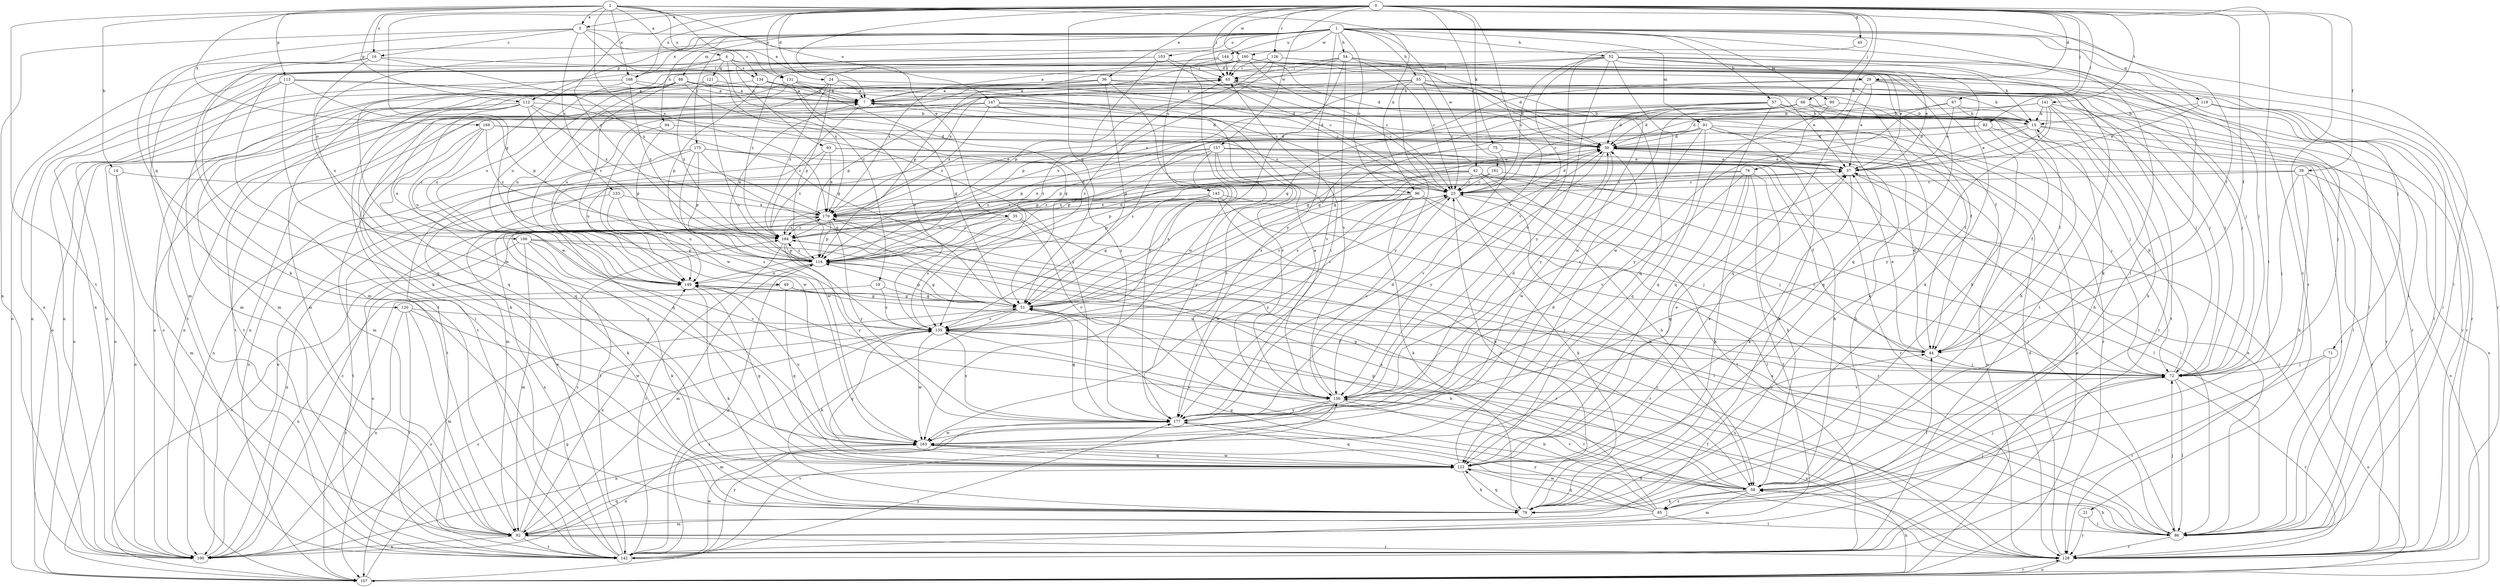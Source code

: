 strict digraph  {
0;
1;
2;
3;
4;
7;
14;
15;
16;
19;
21;
23;
24;
29;
30;
35;
36;
37;
38;
42;
44;
45;
49;
51;
52;
54;
55;
57;
58;
65;
66;
67;
71;
72;
75;
76;
79;
82;
85;
86;
88;
90;
91;
92;
93;
94;
96;
100;
103;
106;
107;
112;
113;
114;
119;
120;
121;
122;
126;
128;
131;
133;
134;
135;
141;
142;
143;
144;
147;
149;
156;
157;
160;
161;
163;
168;
169;
170;
175;
177;
184;
0 -> 3  [label=a];
0 -> 16  [label=c];
0 -> 24  [label=d];
0 -> 29  [label=d];
0 -> 35  [label=e];
0 -> 36  [label=e];
0 -> 38  [label=f];
0 -> 42  [label=f];
0 -> 44  [label=f];
0 -> 45  [label=g];
0 -> 49  [label=g];
0 -> 51  [label=g];
0 -> 65  [label=i];
0 -> 66  [label=j];
0 -> 67  [label=j];
0 -> 75  [label=k];
0 -> 76  [label=k];
0 -> 82  [label=l];
0 -> 85  [label=l];
0 -> 126  [label=r];
0 -> 128  [label=r];
0 -> 131  [label=s];
0 -> 141  [label=t];
0 -> 156  [label=v];
0 -> 157  [label=w];
0 -> 160  [label=w];
0 -> 168  [label=x];
0 -> 184  [label=z];
1 -> 52  [label=h];
1 -> 54  [label=h];
1 -> 55  [label=h];
1 -> 57  [label=h];
1 -> 71  [label=j];
1 -> 79  [label=k];
1 -> 85  [label=l];
1 -> 86  [label=l];
1 -> 88  [label=m];
1 -> 90  [label=m];
1 -> 91  [label=m];
1 -> 93  [label=n];
1 -> 94  [label=n];
1 -> 96  [label=n];
1 -> 103  [label=o];
1 -> 106  [label=o];
1 -> 112  [label=p];
1 -> 119  [label=q];
1 -> 120  [label=q];
1 -> 143  [label=u];
1 -> 144  [label=u];
1 -> 160  [label=w];
1 -> 161  [label=w];
1 -> 168  [label=x];
1 -> 175  [label=y];
1 -> 177  [label=y];
2 -> 3  [label=a];
2 -> 4  [label=a];
2 -> 7  [label=a];
2 -> 14  [label=b];
2 -> 44  [label=f];
2 -> 96  [label=n];
2 -> 112  [label=p];
2 -> 113  [label=p];
2 -> 131  [label=s];
2 -> 142  [label=t];
2 -> 147  [label=u];
2 -> 168  [label=x];
2 -> 169  [label=x];
2 -> 170  [label=x];
3 -> 16  [label=c];
3 -> 19  [label=c];
3 -> 21  [label=c];
3 -> 79  [label=k];
3 -> 100  [label=n];
3 -> 133  [label=s];
3 -> 134  [label=s];
4 -> 29  [label=d];
4 -> 44  [label=f];
4 -> 92  [label=m];
4 -> 121  [label=q];
4 -> 134  [label=s];
4 -> 163  [label=w];
4 -> 170  [label=x];
7 -> 15  [label=b];
7 -> 30  [label=d];
7 -> 65  [label=i];
7 -> 72  [label=j];
7 -> 107  [label=o];
7 -> 184  [label=z];
14 -> 23  [label=c];
14 -> 92  [label=m];
14 -> 100  [label=n];
15 -> 30  [label=d];
15 -> 37  [label=e];
15 -> 58  [label=h];
15 -> 86  [label=l];
15 -> 128  [label=r];
16 -> 65  [label=i];
16 -> 79  [label=k];
16 -> 107  [label=o];
16 -> 149  [label=u];
16 -> 170  [label=x];
19 -> 51  [label=g];
19 -> 107  [label=o];
19 -> 135  [label=s];
21 -> 86  [label=l];
21 -> 128  [label=r];
23 -> 30  [label=d];
23 -> 58  [label=h];
23 -> 79  [label=k];
23 -> 135  [label=s];
23 -> 170  [label=x];
24 -> 7  [label=a];
24 -> 114  [label=p];
24 -> 142  [label=t];
24 -> 149  [label=u];
24 -> 184  [label=z];
29 -> 7  [label=a];
29 -> 37  [label=e];
29 -> 51  [label=g];
29 -> 72  [label=j];
29 -> 86  [label=l];
29 -> 122  [label=q];
29 -> 128  [label=r];
30 -> 37  [label=e];
30 -> 58  [label=h];
30 -> 86  [label=l];
30 -> 107  [label=o];
30 -> 114  [label=p];
30 -> 163  [label=w];
30 -> 177  [label=y];
35 -> 86  [label=l];
35 -> 100  [label=n];
35 -> 135  [label=s];
35 -> 156  [label=v];
35 -> 184  [label=z];
36 -> 7  [label=a];
36 -> 15  [label=b];
36 -> 44  [label=f];
36 -> 51  [label=g];
36 -> 92  [label=m];
36 -> 149  [label=u];
36 -> 177  [label=y];
37 -> 23  [label=c];
37 -> 72  [label=j];
37 -> 79  [label=k];
38 -> 23  [label=c];
38 -> 58  [label=h];
38 -> 72  [label=j];
38 -> 107  [label=o];
38 -> 128  [label=r];
38 -> 184  [label=z];
42 -> 23  [label=c];
42 -> 58  [label=h];
42 -> 86  [label=l];
42 -> 114  [label=p];
42 -> 128  [label=r];
42 -> 135  [label=s];
42 -> 142  [label=t];
42 -> 170  [label=x];
42 -> 184  [label=z];
44 -> 30  [label=d];
44 -> 37  [label=e];
44 -> 72  [label=j];
44 -> 149  [label=u];
45 -> 156  [label=v];
49 -> 51  [label=g];
49 -> 72  [label=j];
49 -> 100  [label=n];
49 -> 122  [label=q];
51 -> 23  [label=c];
51 -> 58  [label=h];
51 -> 79  [label=k];
51 -> 107  [label=o];
51 -> 114  [label=p];
51 -> 135  [label=s];
52 -> 15  [label=b];
52 -> 23  [label=c];
52 -> 37  [label=e];
52 -> 65  [label=i];
52 -> 72  [label=j];
52 -> 79  [label=k];
52 -> 142  [label=t];
52 -> 149  [label=u];
52 -> 156  [label=v];
52 -> 163  [label=w];
52 -> 177  [label=y];
54 -> 23  [label=c];
54 -> 51  [label=g];
54 -> 65  [label=i];
54 -> 100  [label=n];
54 -> 128  [label=r];
54 -> 156  [label=v];
54 -> 163  [label=w];
54 -> 170  [label=x];
55 -> 7  [label=a];
55 -> 23  [label=c];
55 -> 30  [label=d];
55 -> 37  [label=e];
55 -> 72  [label=j];
55 -> 114  [label=p];
55 -> 122  [label=q];
55 -> 170  [label=x];
55 -> 177  [label=y];
57 -> 15  [label=b];
57 -> 30  [label=d];
57 -> 51  [label=g];
57 -> 58  [label=h];
57 -> 122  [label=q];
57 -> 128  [label=r];
57 -> 135  [label=s];
57 -> 142  [label=t];
58 -> 72  [label=j];
58 -> 79  [label=k];
58 -> 92  [label=m];
58 -> 114  [label=p];
58 -> 149  [label=u];
58 -> 156  [label=v];
58 -> 85  [label=s];
65 -> 7  [label=a];
65 -> 23  [label=c];
65 -> 79  [label=k];
65 -> 114  [label=p];
66 -> 15  [label=b];
66 -> 23  [label=c];
66 -> 30  [label=d];
66 -> 44  [label=f];
66 -> 51  [label=g];
66 -> 122  [label=q];
66 -> 177  [label=y];
67 -> 15  [label=b];
67 -> 37  [label=e];
67 -> 72  [label=j];
67 -> 177  [label=y];
67 -> 184  [label=z];
71 -> 72  [label=j];
71 -> 107  [label=o];
71 -> 142  [label=t];
72 -> 15  [label=b];
72 -> 23  [label=c];
72 -> 51  [label=g];
72 -> 86  [label=l];
72 -> 128  [label=r];
72 -> 156  [label=v];
75 -> 37  [label=e];
75 -> 92  [label=m];
75 -> 156  [label=v];
76 -> 23  [label=c];
76 -> 58  [label=h];
76 -> 79  [label=k];
76 -> 122  [label=q];
76 -> 142  [label=t];
76 -> 149  [label=u];
76 -> 156  [label=v];
76 -> 184  [label=z];
79 -> 23  [label=c];
79 -> 122  [label=q];
82 -> 30  [label=d];
82 -> 44  [label=f];
82 -> 107  [label=o];
82 -> 114  [label=p];
85 -> 44  [label=f];
85 -> 51  [label=g];
85 -> 86  [label=l];
85 -> 92  [label=m];
85 -> 122  [label=q];
85 -> 163  [label=w];
85 -> 170  [label=x];
85 -> 177  [label=y];
86 -> 37  [label=e];
86 -> 58  [label=h];
86 -> 65  [label=i];
86 -> 72  [label=j];
86 -> 128  [label=r];
86 -> 135  [label=s];
86 -> 170  [label=x];
86 -> 184  [label=z];
88 -> 7  [label=a];
88 -> 30  [label=d];
88 -> 51  [label=g];
88 -> 72  [label=j];
88 -> 100  [label=n];
88 -> 107  [label=o];
88 -> 149  [label=u];
88 -> 163  [label=w];
90 -> 15  [label=b];
90 -> 30  [label=d];
90 -> 122  [label=q];
91 -> 30  [label=d];
91 -> 72  [label=j];
91 -> 79  [label=k];
91 -> 107  [label=o];
91 -> 114  [label=p];
91 -> 122  [label=q];
91 -> 128  [label=r];
91 -> 156  [label=v];
91 -> 170  [label=x];
92 -> 44  [label=f];
92 -> 72  [label=j];
92 -> 100  [label=n];
92 -> 122  [label=q];
92 -> 128  [label=r];
92 -> 142  [label=t];
92 -> 149  [label=u];
92 -> 184  [label=z];
93 -> 37  [label=e];
93 -> 58  [label=h];
93 -> 122  [label=q];
93 -> 170  [label=x];
93 -> 184  [label=z];
94 -> 30  [label=d];
94 -> 114  [label=p];
94 -> 163  [label=w];
96 -> 72  [label=j];
96 -> 79  [label=k];
96 -> 128  [label=r];
96 -> 142  [label=t];
96 -> 163  [label=w];
96 -> 170  [label=x];
96 -> 177  [label=y];
100 -> 7  [label=a];
100 -> 23  [label=c];
100 -> 37  [label=e];
100 -> 135  [label=s];
103 -> 23  [label=c];
103 -> 65  [label=i];
103 -> 92  [label=m];
103 -> 135  [label=s];
103 -> 142  [label=t];
106 -> 79  [label=k];
106 -> 92  [label=m];
106 -> 107  [label=o];
106 -> 114  [label=p];
106 -> 128  [label=r];
106 -> 156  [label=v];
107 -> 51  [label=g];
107 -> 58  [label=h];
107 -> 128  [label=r];
107 -> 177  [label=y];
112 -> 15  [label=b];
112 -> 79  [label=k];
112 -> 107  [label=o];
112 -> 142  [label=t];
112 -> 149  [label=u];
112 -> 170  [label=x];
112 -> 177  [label=y];
112 -> 184  [label=z];
113 -> 7  [label=a];
113 -> 51  [label=g];
113 -> 92  [label=m];
113 -> 100  [label=n];
113 -> 114  [label=p];
113 -> 163  [label=w];
114 -> 7  [label=a];
114 -> 30  [label=d];
114 -> 51  [label=g];
114 -> 92  [label=m];
114 -> 149  [label=u];
114 -> 184  [label=z];
119 -> 15  [label=b];
119 -> 37  [label=e];
119 -> 86  [label=l];
119 -> 128  [label=r];
120 -> 92  [label=m];
120 -> 100  [label=n];
120 -> 135  [label=s];
120 -> 142  [label=t];
120 -> 163  [label=w];
121 -> 7  [label=a];
121 -> 107  [label=o];
121 -> 135  [label=s];
121 -> 184  [label=z];
122 -> 30  [label=d];
122 -> 37  [label=e];
122 -> 58  [label=h];
122 -> 79  [label=k];
122 -> 163  [label=w];
126 -> 37  [label=e];
126 -> 65  [label=i];
126 -> 79  [label=k];
126 -> 114  [label=p];
126 -> 135  [label=s];
128 -> 30  [label=d];
128 -> 107  [label=o];
128 -> 156  [label=v];
131 -> 7  [label=a];
131 -> 72  [label=j];
131 -> 92  [label=m];
131 -> 122  [label=q];
131 -> 135  [label=s];
131 -> 177  [label=y];
133 -> 135  [label=s];
133 -> 142  [label=t];
133 -> 149  [label=u];
133 -> 170  [label=x];
134 -> 7  [label=a];
134 -> 23  [label=c];
134 -> 51  [label=g];
134 -> 114  [label=p];
134 -> 142  [label=t];
134 -> 156  [label=v];
135 -> 44  [label=f];
135 -> 122  [label=q];
135 -> 128  [label=r];
135 -> 163  [label=w];
141 -> 15  [label=b];
141 -> 37  [label=e];
141 -> 51  [label=g];
141 -> 58  [label=h];
141 -> 100  [label=n];
141 -> 128  [label=r];
141 -> 142  [label=t];
141 -> 177  [label=y];
142 -> 37  [label=e];
142 -> 65  [label=i];
142 -> 114  [label=p];
142 -> 135  [label=s];
142 -> 156  [label=v];
142 -> 163  [label=w];
142 -> 170  [label=x];
142 -> 177  [label=y];
143 -> 51  [label=g];
143 -> 58  [label=h];
143 -> 72  [label=j];
143 -> 79  [label=k];
143 -> 86  [label=l];
143 -> 114  [label=p];
143 -> 170  [label=x];
144 -> 30  [label=d];
144 -> 65  [label=i];
144 -> 86  [label=l];
144 -> 149  [label=u];
144 -> 163  [label=w];
144 -> 184  [label=z];
147 -> 15  [label=b];
147 -> 30  [label=d];
147 -> 44  [label=f];
147 -> 100  [label=n];
147 -> 122  [label=q];
147 -> 142  [label=t];
147 -> 156  [label=v];
147 -> 170  [label=x];
149 -> 51  [label=g];
149 -> 79  [label=k];
149 -> 122  [label=q];
156 -> 7  [label=a];
156 -> 23  [label=c];
156 -> 30  [label=d];
156 -> 58  [label=h];
156 -> 92  [label=m];
156 -> 100  [label=n];
156 -> 177  [label=y];
157 -> 37  [label=e];
157 -> 86  [label=l];
157 -> 100  [label=n];
157 -> 114  [label=p];
157 -> 128  [label=r];
157 -> 135  [label=s];
157 -> 149  [label=u];
157 -> 156  [label=v];
157 -> 177  [label=y];
160 -> 7  [label=a];
160 -> 23  [label=c];
160 -> 30  [label=d];
160 -> 65  [label=i];
160 -> 72  [label=j];
160 -> 100  [label=n];
160 -> 114  [label=p];
160 -> 122  [label=q];
160 -> 170  [label=x];
161 -> 23  [label=c];
161 -> 86  [label=l];
161 -> 135  [label=s];
163 -> 37  [label=e];
163 -> 100  [label=n];
163 -> 122  [label=q];
163 -> 149  [label=u];
168 -> 7  [label=a];
168 -> 23  [label=c];
168 -> 100  [label=n];
168 -> 149  [label=u];
168 -> 184  [label=z];
169 -> 23  [label=c];
169 -> 30  [label=d];
169 -> 92  [label=m];
169 -> 122  [label=q];
169 -> 149  [label=u];
169 -> 184  [label=z];
170 -> 30  [label=d];
170 -> 107  [label=o];
170 -> 114  [label=p];
170 -> 128  [label=r];
170 -> 177  [label=y];
170 -> 184  [label=z];
175 -> 37  [label=e];
175 -> 44  [label=f];
175 -> 51  [label=g];
175 -> 107  [label=o];
175 -> 114  [label=p];
175 -> 142  [label=t];
175 -> 163  [label=w];
177 -> 30  [label=d];
177 -> 51  [label=g];
177 -> 65  [label=i];
177 -> 122  [label=q];
177 -> 135  [label=s];
177 -> 163  [label=w];
184 -> 114  [label=p];
184 -> 128  [label=r];
184 -> 142  [label=t];
184 -> 170  [label=x];
184 -> 177  [label=y];
}
